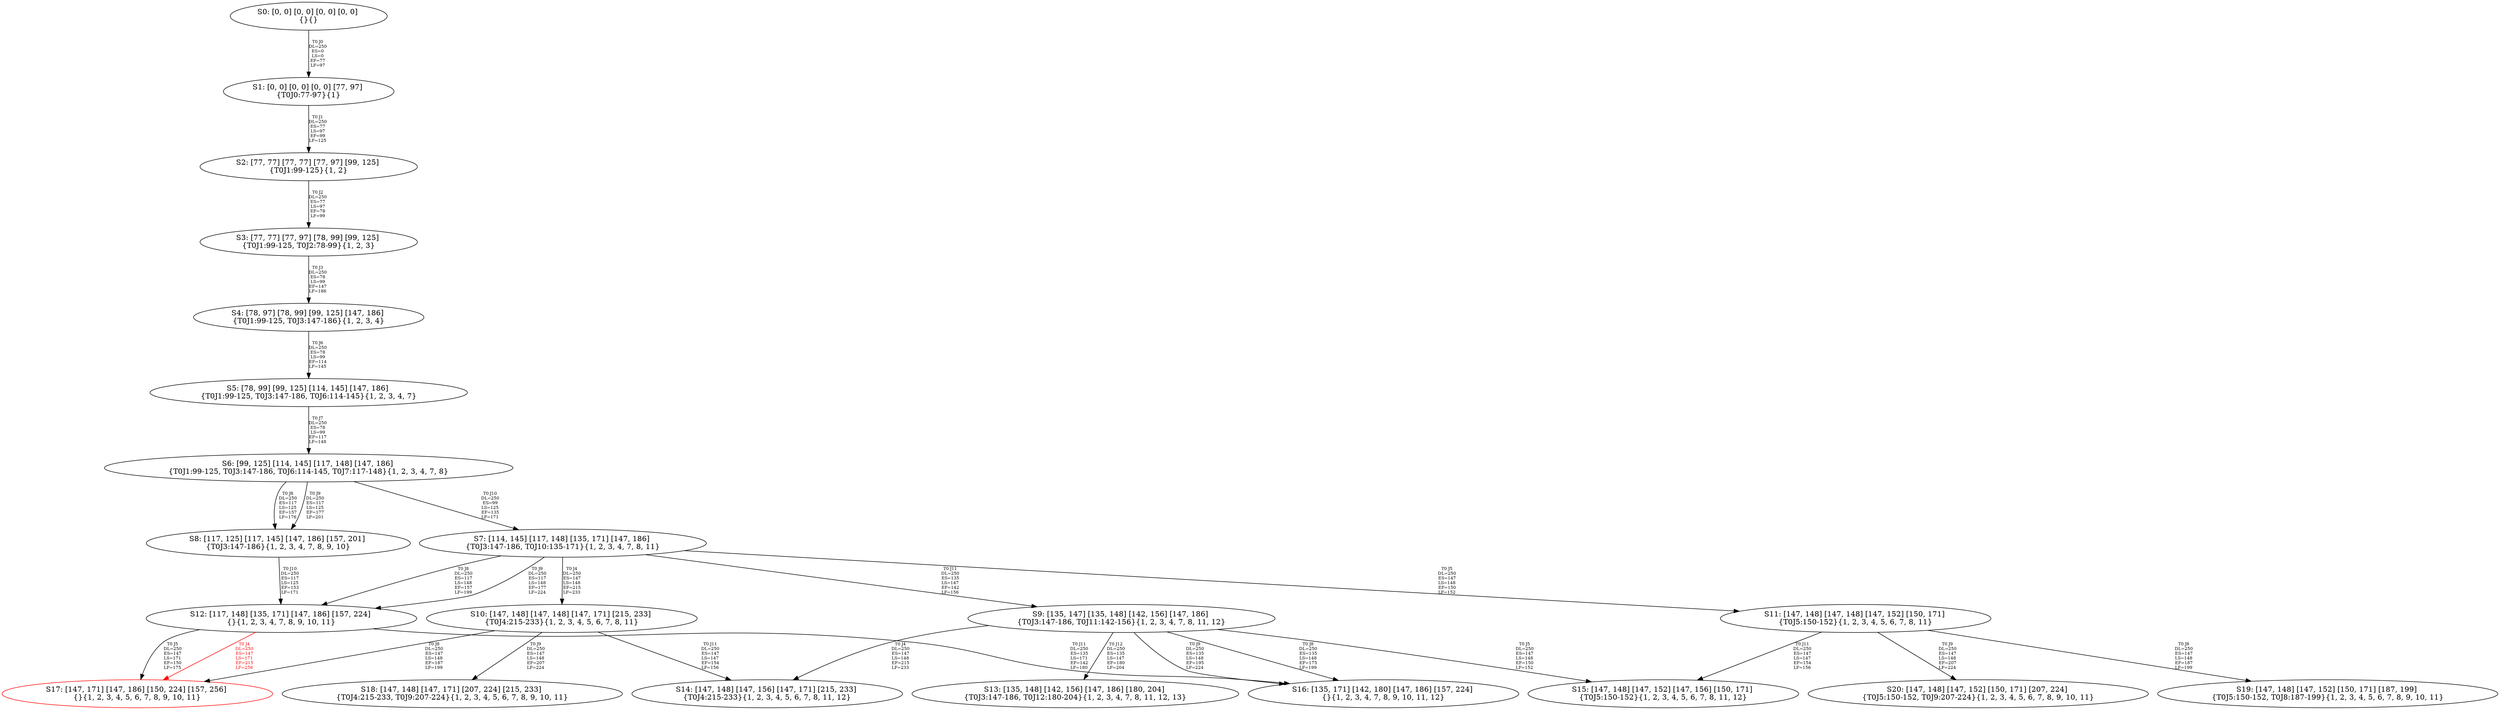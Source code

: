 digraph {
	S0[label="S0: [0, 0] [0, 0] [0, 0] [0, 0] \n{}{}"];
	S1[label="S1: [0, 0] [0, 0] [0, 0] [77, 97] \n{T0J0:77-97}{1}"];
	S2[label="S2: [77, 77] [77, 77] [77, 97] [99, 125] \n{T0J1:99-125}{1, 2}"];
	S3[label="S3: [77, 77] [77, 97] [78, 99] [99, 125] \n{T0J1:99-125, T0J2:78-99}{1, 2, 3}"];
	S4[label="S4: [78, 97] [78, 99] [99, 125] [147, 186] \n{T0J1:99-125, T0J3:147-186}{1, 2, 3, 4}"];
	S5[label="S5: [78, 99] [99, 125] [114, 145] [147, 186] \n{T0J1:99-125, T0J3:147-186, T0J6:114-145}{1, 2, 3, 4, 7}"];
	S6[label="S6: [99, 125] [114, 145] [117, 148] [147, 186] \n{T0J1:99-125, T0J3:147-186, T0J6:114-145, T0J7:117-148}{1, 2, 3, 4, 7, 8}"];
	S7[label="S7: [114, 145] [117, 148] [135, 171] [147, 186] \n{T0J3:147-186, T0J10:135-171}{1, 2, 3, 4, 7, 8, 11}"];
	S8[label="S8: [117, 125] [117, 145] [147, 186] [157, 201] \n{T0J3:147-186}{1, 2, 3, 4, 7, 8, 9, 10}"];
	S9[label="S9: [135, 147] [135, 148] [142, 156] [147, 186] \n{T0J3:147-186, T0J11:142-156}{1, 2, 3, 4, 7, 8, 11, 12}"];
	S10[label="S10: [147, 148] [147, 148] [147, 171] [215, 233] \n{T0J4:215-233}{1, 2, 3, 4, 5, 6, 7, 8, 11}"];
	S11[label="S11: [147, 148] [147, 148] [147, 152] [150, 171] \n{T0J5:150-152}{1, 2, 3, 4, 5, 6, 7, 8, 11}"];
	S12[label="S12: [117, 148] [135, 171] [147, 186] [157, 224] \n{}{1, 2, 3, 4, 7, 8, 9, 10, 11}"];
	S13[label="S13: [135, 148] [142, 156] [147, 186] [180, 204] \n{T0J3:147-186, T0J12:180-204}{1, 2, 3, 4, 7, 8, 11, 12, 13}"];
	S14[label="S14: [147, 148] [147, 156] [147, 171] [215, 233] \n{T0J4:215-233}{1, 2, 3, 4, 5, 6, 7, 8, 11, 12}"];
	S15[label="S15: [147, 148] [147, 152] [147, 156] [150, 171] \n{T0J5:150-152}{1, 2, 3, 4, 5, 6, 7, 8, 11, 12}"];
	S16[label="S16: [135, 171] [142, 180] [147, 186] [157, 224] \n{}{1, 2, 3, 4, 7, 8, 9, 10, 11, 12}"];
	S17[label="S17: [147, 171] [147, 186] [150, 224] [157, 256] \n{}{1, 2, 3, 4, 5, 6, 7, 8, 9, 10, 11}"];
	S18[label="S18: [147, 148] [147, 171] [207, 224] [215, 233] \n{T0J4:215-233, T0J9:207-224}{1, 2, 3, 4, 5, 6, 7, 8, 9, 10, 11}"];
	S19[label="S19: [147, 148] [147, 152] [150, 171] [187, 199] \n{T0J5:150-152, T0J8:187-199}{1, 2, 3, 4, 5, 6, 7, 8, 9, 10, 11}"];
	S20[label="S20: [147, 148] [147, 152] [150, 171] [207, 224] \n{T0J5:150-152, T0J9:207-224}{1, 2, 3, 4, 5, 6, 7, 8, 9, 10, 11}"];
	S0 -> S1[label="T0 J0\nDL=250\nES=0\nLS=0\nEF=77\nLF=97",fontsize=8];
	S1 -> S2[label="T0 J1\nDL=250\nES=77\nLS=97\nEF=99\nLF=125",fontsize=8];
	S2 -> S3[label="T0 J2\nDL=250\nES=77\nLS=97\nEF=78\nLF=99",fontsize=8];
	S3 -> S4[label="T0 J3\nDL=250\nES=78\nLS=99\nEF=147\nLF=186",fontsize=8];
	S4 -> S5[label="T0 J6\nDL=250\nES=78\nLS=99\nEF=114\nLF=145",fontsize=8];
	S5 -> S6[label="T0 J7\nDL=250\nES=78\nLS=99\nEF=117\nLF=148",fontsize=8];
	S6 -> S8[label="T0 J8\nDL=250\nES=117\nLS=125\nEF=157\nLF=176",fontsize=8];
	S6 -> S8[label="T0 J9\nDL=250\nES=117\nLS=125\nEF=177\nLF=201",fontsize=8];
	S6 -> S7[label="T0 J10\nDL=250\nES=99\nLS=125\nEF=135\nLF=171",fontsize=8];
	S7 -> S10[label="T0 J4\nDL=250\nES=147\nLS=148\nEF=215\nLF=233",fontsize=8];
	S7 -> S11[label="T0 J5\nDL=250\nES=147\nLS=148\nEF=150\nLF=152",fontsize=8];
	S7 -> S12[label="T0 J8\nDL=250\nES=117\nLS=148\nEF=157\nLF=199",fontsize=8];
	S7 -> S12[label="T0 J9\nDL=250\nES=117\nLS=148\nEF=177\nLF=224",fontsize=8];
	S7 -> S9[label="T0 J11\nDL=250\nES=135\nLS=147\nEF=142\nLF=156",fontsize=8];
	S8 -> S12[label="T0 J10\nDL=250\nES=117\nLS=125\nEF=153\nLF=171",fontsize=8];
	S9 -> S14[label="T0 J4\nDL=250\nES=147\nLS=148\nEF=215\nLF=233",fontsize=8];
	S9 -> S15[label="T0 J5\nDL=250\nES=147\nLS=148\nEF=150\nLF=152",fontsize=8];
	S9 -> S16[label="T0 J8\nDL=250\nES=135\nLS=148\nEF=175\nLF=199",fontsize=8];
	S9 -> S16[label="T0 J9\nDL=250\nES=135\nLS=148\nEF=195\nLF=224",fontsize=8];
	S9 -> S13[label="T0 J12\nDL=250\nES=135\nLS=147\nEF=180\nLF=204",fontsize=8];
	S10 -> S17[label="T0 J8\nDL=250\nES=147\nLS=148\nEF=187\nLF=199",fontsize=8];
	S10 -> S18[label="T0 J9\nDL=250\nES=147\nLS=148\nEF=207\nLF=224",fontsize=8];
	S10 -> S14[label="T0 J11\nDL=250\nES=147\nLS=147\nEF=154\nLF=156",fontsize=8];
	S11 -> S19[label="T0 J8\nDL=250\nES=147\nLS=148\nEF=187\nLF=199",fontsize=8];
	S11 -> S20[label="T0 J9\nDL=250\nES=147\nLS=148\nEF=207\nLF=224",fontsize=8];
	S11 -> S15[label="T0 J11\nDL=250\nES=147\nLS=147\nEF=154\nLF=156",fontsize=8];
	S12 -> S17[label="T0 J4\nDL=250\nES=147\nLS=171\nEF=215\nLF=256",color=Red,fontcolor=Red,fontsize=8];
S17[color=Red];
	S12 -> S17[label="T0 J5\nDL=250\nES=147\nLS=171\nEF=150\nLF=175",fontsize=8];
	S12 -> S16[label="T0 J11\nDL=250\nES=135\nLS=171\nEF=142\nLF=180",fontsize=8];
}

